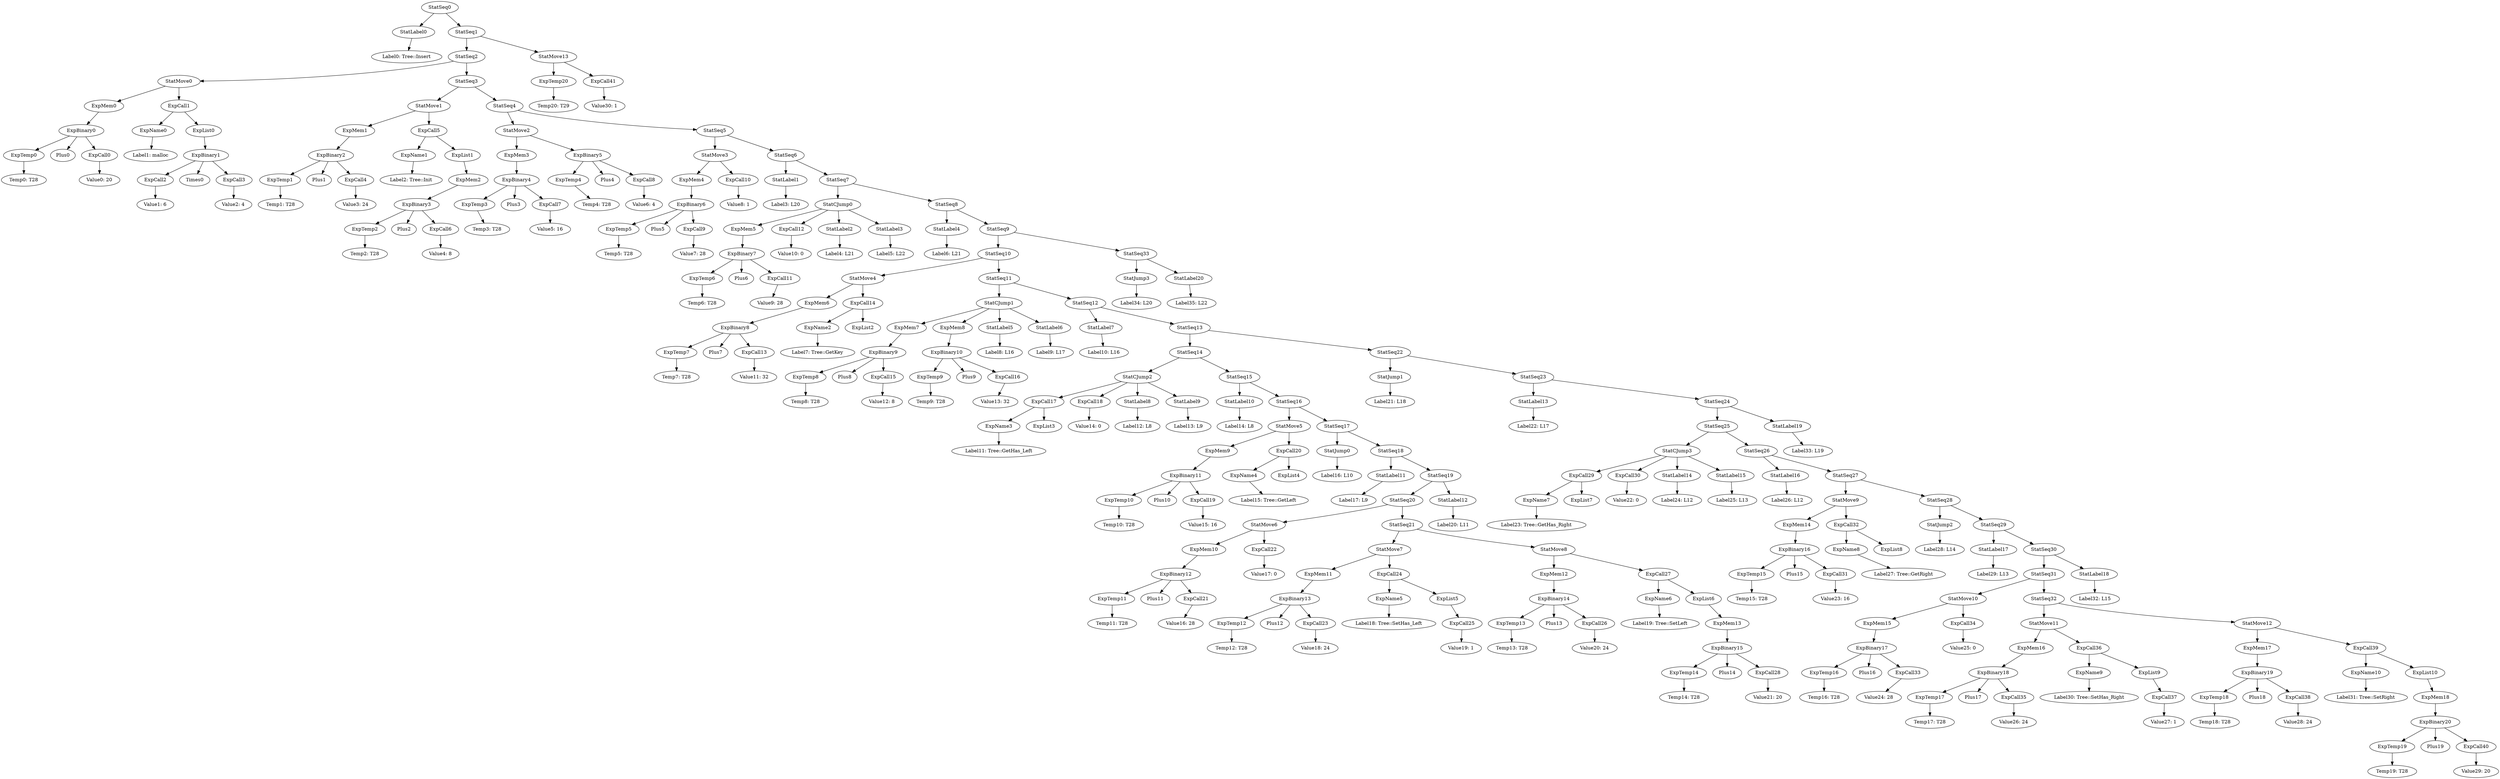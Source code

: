 digraph {
	ordering = out;
	ExpCall41 -> "Value30: 1";
	StatSeq9 -> StatSeq10;
	StatSeq9 -> StatSeq33;
	StatSeq24 -> StatSeq25;
	StatSeq24 -> StatLabel19;
	ExpList10 -> ExpMem18;
	ExpMem18 -> ExpBinary20;
	StatLabel19 -> "Label33: L19";
	ExpBinary20 -> ExpTemp19;
	ExpBinary20 -> Plus19;
	ExpBinary20 -> ExpCall40;
	ExpCall39 -> ExpName10;
	ExpCall39 -> ExpList10;
	ExpMem17 -> ExpBinary19;
	ExpCall38 -> "Value28: 24";
	ExpBinary19 -> ExpTemp18;
	ExpBinary19 -> Plus18;
	ExpBinary19 -> ExpCall38;
	StatSeq32 -> StatMove11;
	StatSeq32 -> StatMove12;
	ExpName9 -> "Label30: Tree::SetHas_Right";
	ExpCall35 -> "Value26: 24";
	ExpBinary18 -> ExpTemp17;
	ExpBinary18 -> Plus17;
	ExpBinary18 -> ExpCall35;
	ExpCall34 -> "Value25: 0";
	ExpName10 -> "Label31: Tree::SetRight";
	StatMove10 -> ExpMem15;
	StatMove10 -> ExpCall34;
	ExpCall33 -> "Value24: 28";
	StatSeq28 -> StatJump2;
	StatSeq28 -> StatSeq29;
	ExpCall32 -> ExpName8;
	ExpCall32 -> ExpList8;
	StatMove9 -> ExpMem14;
	StatMove9 -> ExpCall32;
	ExpMem14 -> ExpBinary16;
	ExpCall31 -> "Value23: 16";
	ExpTemp15 -> "Temp15: T28";
	StatSeq25 -> StatCJump3;
	StatSeq25 -> StatSeq26;
	StatLabel15 -> "Label25: L13";
	StatLabel14 -> "Label24: L12";
	ExpCall30 -> "Value22: 0";
	StatCJump3 -> ExpCall29;
	StatCJump3 -> ExpCall30;
	StatCJump3 -> StatLabel14;
	StatCJump3 -> StatLabel15;
	StatLabel13 -> "Label22: L17";
	StatSeq22 -> StatJump1;
	StatSeq22 -> StatSeq23;
	StatLabel12 -> "Label20: L11";
	StatSeq19 -> StatSeq20;
	StatSeq19 -> StatLabel12;
	ExpList6 -> ExpMem13;
	ExpMem13 -> ExpBinary15;
	ExpCall28 -> "Value21: 20";
	StatMove12 -> ExpMem17;
	StatMove12 -> ExpCall39;
	ExpTemp14 -> "Temp14: T28";
	ExpName6 -> "Label19: Tree::SetLeft";
	ExpMem12 -> ExpBinary14;
	ExpBinary16 -> ExpTemp15;
	ExpBinary16 -> Plus15;
	ExpBinary16 -> ExpCall31;
	ExpCall26 -> "Value20: 24";
	ExpTemp13 -> "Temp13: T28";
	StatSeq21 -> StatMove7;
	StatSeq21 -> StatMove8;
	ExpList5 -> ExpCall25;
	StatLabel17 -> "Label29: L13";
	ExpCall24 -> ExpName5;
	ExpCall24 -> ExpList5;
	StatMove7 -> ExpMem11;
	StatMove7 -> ExpCall24;
	StatMove11 -> ExpMem16;
	StatMove11 -> ExpCall36;
	ExpMem11 -> ExpBinary13;
	StatSeq29 -> StatLabel17;
	StatSeq29 -> StatSeq30;
	ExpCall23 -> "Value18: 24";
	StatSeq26 -> StatLabel16;
	StatSeq26 -> StatSeq27;
	StatMove6 -> ExpMem10;
	StatMove6 -> ExpCall22;
	ExpCall21 -> "Value16: 28";
	ExpName5 -> "Label18: Tree::SetHas_Left";
	ExpBinary12 -> ExpTemp11;
	ExpBinary12 -> Plus11;
	ExpBinary12 -> ExpCall21;
	StatSeq31 -> StatMove10;
	StatSeq31 -> StatSeq32;
	ExpTemp11 -> "Temp11: T28";
	ExpCall37 -> "Value27: 1";
	StatSeq18 -> StatLabel11;
	StatSeq18 -> StatSeq19;
	ExpTemp6 -> "Temp6: T28";
	StatMove3 -> ExpMem4;
	StatMove3 -> ExpCall10;
	ExpBinary5 -> ExpTemp4;
	ExpBinary5 -> Plus4;
	ExpBinary5 -> ExpCall8;
	StatSeq20 -> StatMove6;
	StatSeq20 -> StatSeq21;
	StatSeq11 -> StatCJump1;
	StatSeq11 -> StatSeq12;
	ExpBinary13 -> ExpTemp12;
	ExpBinary13 -> Plus12;
	ExpBinary13 -> ExpCall23;
	StatMove2 -> ExpMem3;
	StatMove2 -> ExpBinary5;
	ExpCall9 -> "Value7: 28";
	ExpMem3 -> ExpBinary4;
	StatSeq6 -> StatLabel1;
	StatSeq6 -> StatSeq7;
	StatLabel8 -> "Label12: L8";
	ExpCall36 -> ExpName9;
	ExpCall36 -> ExpList9;
	ExpCall10 -> "Value8: 1";
	ExpTemp3 -> "Temp3: T28";
	StatSeq8 -> StatLabel4;
	StatSeq8 -> StatSeq9;
	StatSeq3 -> StatMove1;
	StatSeq3 -> StatSeq4;
	StatSeq15 -> StatLabel10;
	StatSeq15 -> StatSeq16;
	StatMove8 -> ExpMem12;
	StatMove8 -> ExpCall27;
	StatLabel7 -> "Label10: L16";
	ExpTemp20 -> "Temp20: T29";
	ExpName0 -> "Label1: malloc";
	ExpMem16 -> ExpBinary18;
	ExpBinary6 -> ExpTemp5;
	ExpBinary6 -> Plus5;
	ExpBinary6 -> ExpCall9;
	StatLabel16 -> "Label26: L12";
	ExpBinary1 -> ExpCall2;
	ExpBinary1 -> Times0;
	ExpBinary1 -> ExpCall3;
	ExpMem0 -> ExpBinary0;
	ExpList9 -> ExpCall37;
	ExpCall18 -> "Value14: 0";
	ExpCall8 -> "Value6: 4";
	StatLabel1 -> "Label3: L20";
	StatJump1 -> "Label21: L18";
	StatSeq4 -> StatMove2;
	StatSeq4 -> StatSeq5;
	StatSeq1 -> StatSeq2;
	StatSeq1 -> StatMove13;
	ExpMem2 -> ExpBinary3;
	ExpCall0 -> "Value0: 20";
	ExpBinary2 -> ExpTemp1;
	ExpBinary2 -> Plus1;
	ExpBinary2 -> ExpCall4;
	StatSeq30 -> StatSeq31;
	StatSeq30 -> StatLabel18;
	ExpTemp19 -> "Temp19: T28";
	ExpName8 -> "Label27: Tree::GetRight";
	StatSeq17 -> StatJump0;
	StatSeq17 -> StatSeq18;
	StatLabel0 -> "Label0: Tree::Insert";
	ExpMem5 -> ExpBinary7;
	ExpBinary15 -> ExpTemp14;
	ExpBinary15 -> Plus14;
	ExpBinary15 -> ExpCall28;
	ExpCall2 -> "Value1: 6";
	StatMove0 -> ExpMem0;
	StatMove0 -> ExpCall1;
	ExpTemp0 -> "Temp0: T28";
	ExpTemp7 -> "Temp7: T28";
	ExpCall1 -> ExpName0;
	ExpCall1 -> ExpList0;
	ExpName7 -> "Label23: Tree::GetHas_Right";
	StatJump0 -> "Label16: L10";
	ExpList0 -> ExpBinary1;
	StatCJump0 -> ExpMem5;
	StatCJump0 -> ExpCall12;
	StatCJump0 -> StatLabel2;
	StatCJump0 -> StatLabel3;
	StatSeq33 -> StatJump3;
	StatSeq33 -> StatLabel20;
	ExpBinary11 -> ExpTemp10;
	ExpBinary11 -> Plus10;
	ExpBinary11 -> ExpCall19;
	ExpMem4 -> ExpBinary6;
	ExpName4 -> "Label15: Tree::GetLeft";
	ExpBinary0 -> ExpTemp0;
	ExpBinary0 -> Plus0;
	ExpBinary0 -> ExpCall0;
	ExpBinary17 -> ExpTemp16;
	ExpBinary17 -> Plus16;
	ExpBinary17 -> ExpCall33;
	ExpTemp5 -> "Temp5: T28";
	ExpTemp4 -> "Temp4: T28";
	StatLabel5 -> "Label8: L16";
	StatSeq0 -> StatLabel0;
	StatSeq0 -> StatSeq1;
	ExpBinary4 -> ExpTemp3;
	ExpBinary4 -> Plus3;
	ExpBinary4 -> ExpCall7;
	ExpList1 -> ExpMem2;
	ExpTemp1 -> "Temp1: T28";
	ExpCall27 -> ExpName6;
	ExpCall27 -> ExpList6;
	StatSeq2 -> StatMove0;
	StatSeq2 -> StatSeq3;
	ExpCall40 -> "Value29: 20";
	ExpCall20 -> ExpName4;
	ExpCall20 -> ExpList4;
	ExpMem1 -> ExpBinary2;
	ExpTemp17 -> "Temp17: T28";
	StatSeq13 -> StatSeq14;
	StatSeq13 -> StatSeq22;
	ExpMem9 -> ExpBinary11;
	ExpBinary14 -> ExpTemp13;
	ExpBinary14 -> Plus13;
	ExpBinary14 -> ExpCall26;
	StatSeq5 -> StatMove3;
	StatSeq5 -> StatSeq6;
	StatLabel9 -> "Label13: L9";
	StatMove1 -> ExpMem1;
	StatMove1 -> ExpCall5;
	ExpName1 -> "Label2: Tree::Init";
	StatMove13 -> ExpTemp20;
	StatMove13 -> ExpCall41;
	StatSeq10 -> StatMove4;
	StatSeq10 -> StatSeq11;
	StatSeq14 -> StatCJump2;
	StatSeq14 -> StatSeq15;
	ExpCall5 -> ExpName1;
	ExpCall5 -> ExpList1;
	StatLabel11 -> "Label17: L9";
	ExpTemp2 -> "Temp2: T28";
	ExpCall13 -> "Value11: 32";
	ExpMem15 -> ExpBinary17;
	ExpTemp8 -> "Temp8: T28";
	ExpCall11 -> "Value9: 28";
	ExpMem7 -> ExpBinary9;
	ExpBinary3 -> ExpTemp2;
	ExpBinary3 -> Plus2;
	ExpBinary3 -> ExpCall6;
	StatLabel3 -> "Label5: L22";
	ExpName2 -> "Label7: Tree::GetKey";
	ExpBinary8 -> ExpTemp7;
	ExpBinary8 -> Plus7;
	ExpBinary8 -> ExpCall13;
	ExpCall29 -> ExpName7;
	ExpCall29 -> ExpList7;
	ExpMem6 -> ExpBinary8;
	ExpTemp16 -> "Temp16: T28";
	StatCJump2 -> ExpCall17;
	StatCJump2 -> ExpCall18;
	StatCJump2 -> StatLabel8;
	StatCJump2 -> StatLabel9;
	ExpTemp18 -> "Temp18: T28";
	ExpCall25 -> "Value19: 1";
	ExpCall14 -> ExpName2;
	ExpCall14 -> ExpList2;
	ExpBinary7 -> ExpTemp6;
	ExpBinary7 -> Plus6;
	ExpBinary7 -> ExpCall11;
	ExpBinary9 -> ExpTemp8;
	ExpBinary9 -> Plus8;
	ExpBinary9 -> ExpCall15;
	StatJump3 -> "Label34: L20";
	ExpCall4 -> "Value3: 24";
	ExpTemp9 -> "Temp9: T28";
	StatSeq27 -> StatMove9;
	StatSeq27 -> StatSeq28;
	ExpCall15 -> "Value12: 8";
	ExpCall22 -> "Value17: 0";
	ExpCall3 -> "Value2: 4";
	StatCJump1 -> ExpMem7;
	StatCJump1 -> ExpMem8;
	StatCJump1 -> StatLabel5;
	StatCJump1 -> StatLabel6;
	ExpBinary10 -> ExpTemp9;
	ExpBinary10 -> Plus9;
	ExpBinary10 -> ExpCall16;
	StatSeq23 -> StatLabel13;
	StatSeq23 -> StatSeq24;
	StatLabel4 -> "Label6: L21";
	ExpCall16 -> "Value13: 32";
	ExpMem8 -> ExpBinary10;
	StatLabel18 -> "Label32: L15";
	ExpTemp12 -> "Temp12: T28";
	StatLabel6 -> "Label9: L17";
	StatSeq12 -> StatLabel7;
	StatSeq12 -> StatSeq13;
	ExpName3 -> "Label11: Tree::GetHas_Left";
	ExpCall17 -> ExpName3;
	ExpCall17 -> ExpList3;
	StatJump2 -> "Label28: L14";
	StatLabel10 -> "Label14: L8";
	StatLabel20 -> "Label35: L22";
	ExpMem10 -> ExpBinary12;
	ExpCall6 -> "Value4: 8";
	ExpTemp10 -> "Temp10: T28";
	ExpCall7 -> "Value5: 16";
	ExpCall19 -> "Value15: 16";
	StatLabel2 -> "Label4: L21";
	ExpCall12 -> "Value10: 0";
	StatMove4 -> ExpMem6;
	StatMove4 -> ExpCall14;
	StatMove5 -> ExpMem9;
	StatMove5 -> ExpCall20;
	StatSeq7 -> StatCJump0;
	StatSeq7 -> StatSeq8;
	StatSeq16 -> StatMove5;
	StatSeq16 -> StatSeq17;
}

